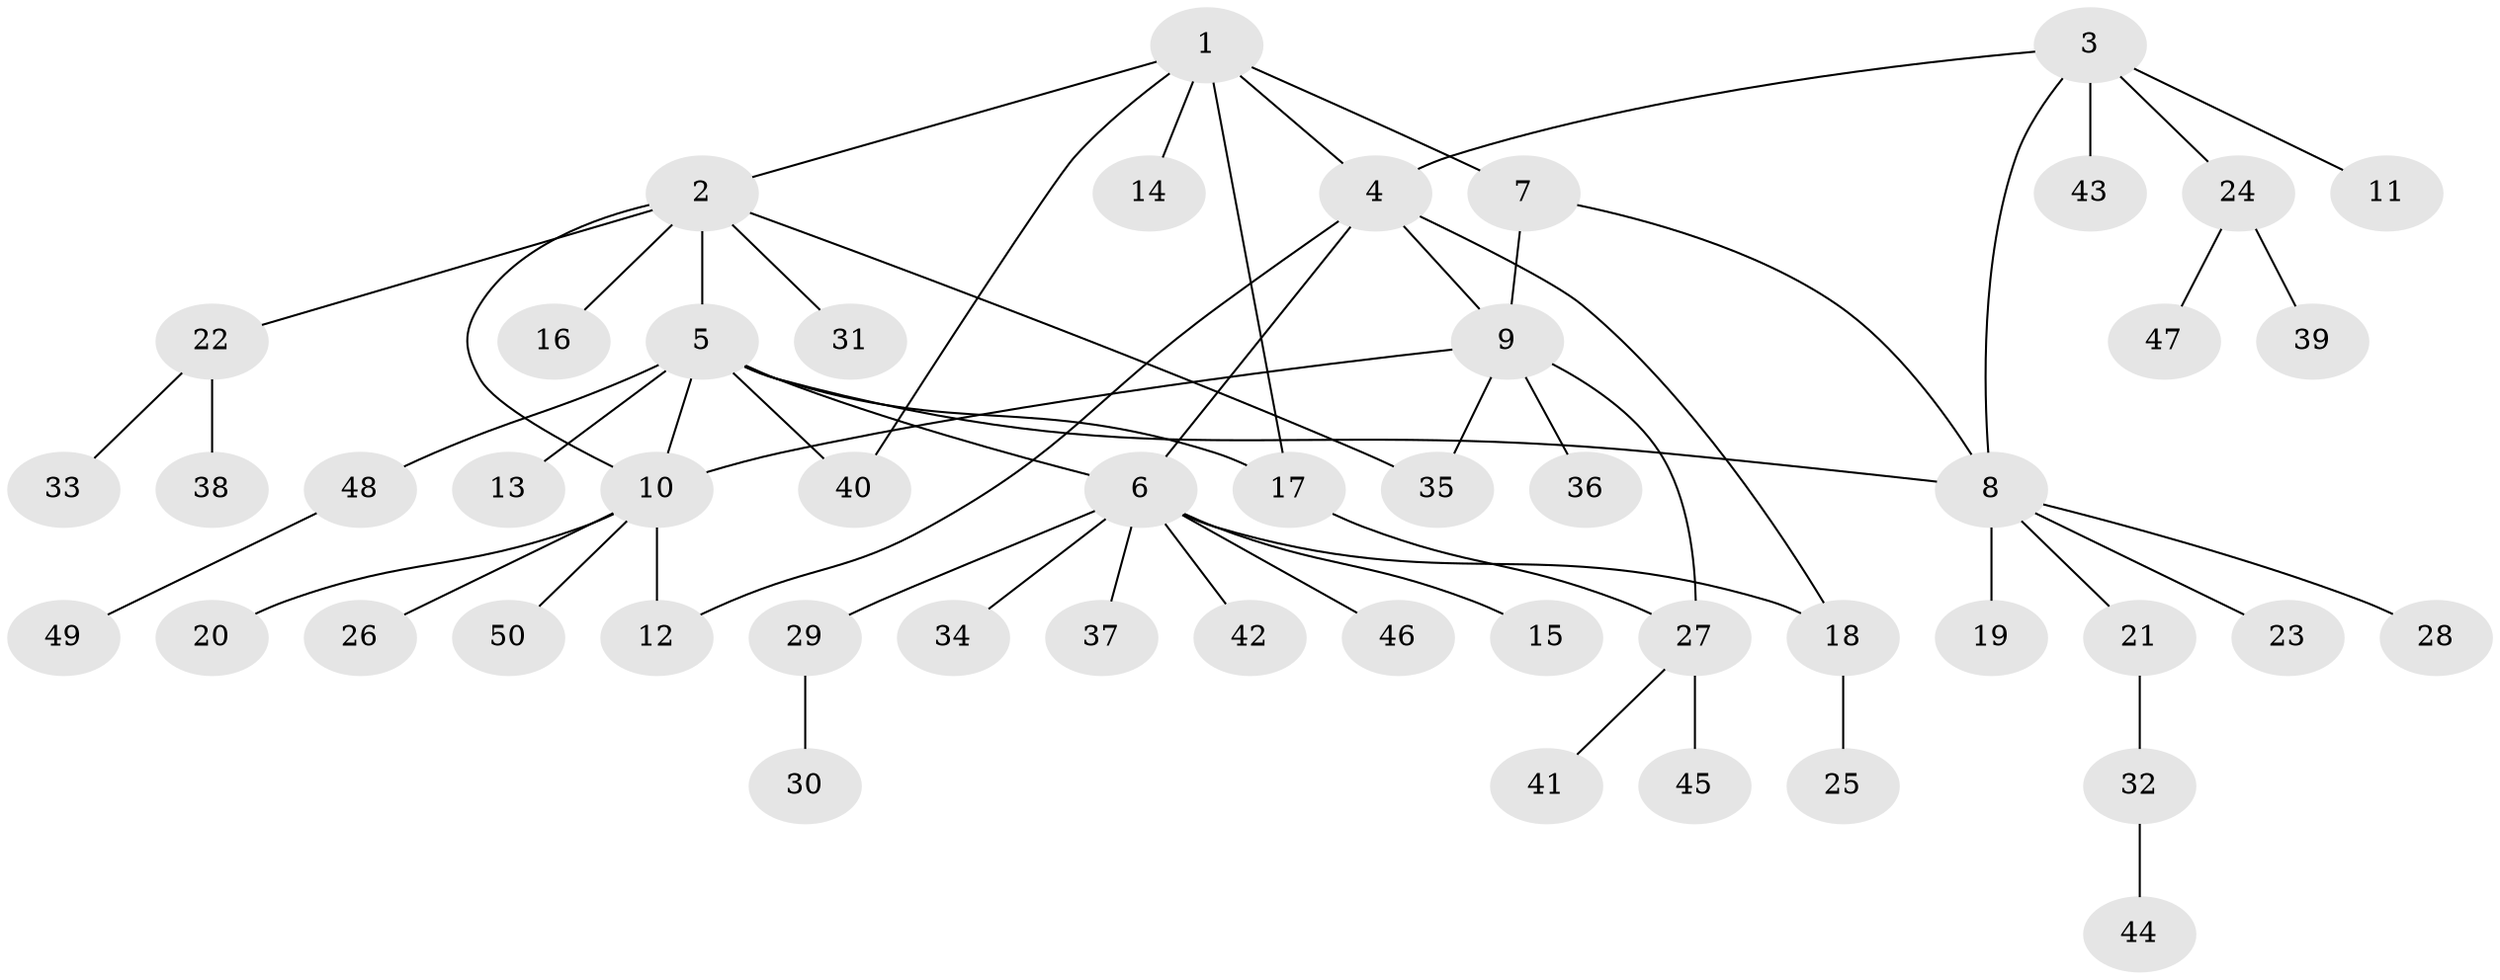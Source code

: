 // Generated by graph-tools (version 1.1) at 2025/02/03/09/25 03:02:49]
// undirected, 50 vertices, 61 edges
graph export_dot {
graph [start="1"]
  node [color=gray90,style=filled];
  1;
  2;
  3;
  4;
  5;
  6;
  7;
  8;
  9;
  10;
  11;
  12;
  13;
  14;
  15;
  16;
  17;
  18;
  19;
  20;
  21;
  22;
  23;
  24;
  25;
  26;
  27;
  28;
  29;
  30;
  31;
  32;
  33;
  34;
  35;
  36;
  37;
  38;
  39;
  40;
  41;
  42;
  43;
  44;
  45;
  46;
  47;
  48;
  49;
  50;
  1 -- 2;
  1 -- 4;
  1 -- 7;
  1 -- 14;
  1 -- 17;
  1 -- 40;
  2 -- 5;
  2 -- 10;
  2 -- 16;
  2 -- 22;
  2 -- 31;
  2 -- 35;
  3 -- 4;
  3 -- 8;
  3 -- 11;
  3 -- 24;
  3 -- 43;
  4 -- 6;
  4 -- 9;
  4 -- 12;
  4 -- 18;
  5 -- 6;
  5 -- 8;
  5 -- 10;
  5 -- 13;
  5 -- 17;
  5 -- 40;
  5 -- 48;
  6 -- 15;
  6 -- 18;
  6 -- 29;
  6 -- 34;
  6 -- 37;
  6 -- 42;
  6 -- 46;
  7 -- 8;
  7 -- 9;
  8 -- 19;
  8 -- 21;
  8 -- 23;
  8 -- 28;
  9 -- 10;
  9 -- 27;
  9 -- 35;
  9 -- 36;
  10 -- 12;
  10 -- 20;
  10 -- 26;
  10 -- 50;
  17 -- 27;
  18 -- 25;
  21 -- 32;
  22 -- 33;
  22 -- 38;
  24 -- 39;
  24 -- 47;
  27 -- 41;
  27 -- 45;
  29 -- 30;
  32 -- 44;
  48 -- 49;
}
